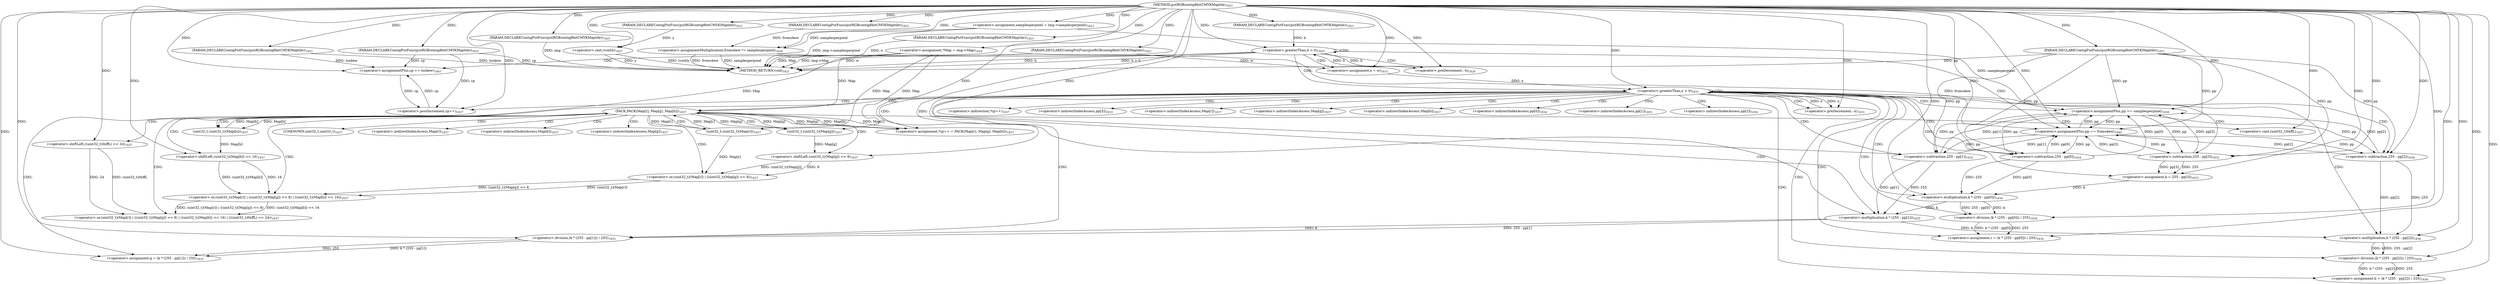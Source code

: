 digraph "putRGBcontig8bitCMYKMaptile" {  
"53186" [label = <(METHOD,putRGBcontig8bitCMYKMaptile)<SUB>1821</SUB>> ]
"53326" [label = <(METHOD_RETURN,void)<SUB>1821</SUB>> ]
"53187" [label = <(PARAM,DECLAREContigPutFunc(putRGBcontig8bitCMYKMaptile))<SUB>1821</SUB>> ]
"53188" [label = <(PARAM,DECLAREContigPutFunc(putRGBcontig8bitCMYKMaptile))<SUB>1821</SUB>> ]
"53189" [label = <(PARAM,DECLAREContigPutFunc(putRGBcontig8bitCMYKMaptile))<SUB>1821</SUB>> ]
"53190" [label = <(PARAM,DECLAREContigPutFunc(putRGBcontig8bitCMYKMaptile))<SUB>1821</SUB>> ]
"53191" [label = <(PARAM,DECLAREContigPutFunc(putRGBcontig8bitCMYKMaptile))<SUB>1821</SUB>> ]
"53192" [label = <(PARAM,DECLAREContigPutFunc(putRGBcontig8bitCMYKMaptile))<SUB>1821</SUB>> ]
"53193" [label = <(PARAM,DECLAREContigPutFunc(putRGBcontig8bitCMYKMaptile))<SUB>1821</SUB>> ]
"53194" [label = <(PARAM,DECLAREContigPutFunc(putRGBcontig8bitCMYKMaptile))<SUB>1821</SUB>> ]
"53195" [label = <(PARAM,DECLAREContigPutFunc(putRGBcontig8bitCMYKMaptile))<SUB>1821</SUB>> ]
"53198" [label = <(&lt;operator&gt;.assignment,samplesperpixel = img-&gt;samplesperpixel)<SUB>1823</SUB>> ]
"53204" [label = <(&lt;operator&gt;.assignment,*Map = img-&gt;Map)<SUB>1824</SUB>> ]
"53213" [label = <(&lt;operator&gt;.cast,(void)y)<SUB>1827</SUB>> ]
"53216" [label = <(&lt;operator&gt;.assignmentMultiplication,fromskew *= samplesperpixel)<SUB>1828</SUB>> ]
"53221" [label = <(&lt;operator&gt;.greaterThan,h &gt; 0)<SUB>1829</SUB>> ]
"53224" [label = <(&lt;operator&gt;.preDecrement,--h)<SUB>1829</SUB>> ]
"53320" [label = <(&lt;operator&gt;.assignmentPlus,pp += fromskew)<SUB>1840</SUB>> ]
"53323" [label = <(&lt;operator&gt;.assignmentPlus,cp += toskew)<SUB>1841</SUB>> ]
"53232" [label = <(&lt;operator&gt;.greaterThan,x &gt; 0)<SUB>1831</SUB>> ]
"53235" [label = <(&lt;operator&gt;.preDecrement,--x)<SUB>1831</SUB>> ]
"53229" [label = <(&lt;operator&gt;.assignment,x = w)<SUB>1831</SUB>> ]
"53238" [label = <(&lt;operator&gt;.assignment,k = 255 - pp[3])<SUB>1833</SUB>> ]
"53245" [label = <(&lt;operator&gt;.assignment,r = (k * (255 - pp[0])) / 255)<SUB>1834</SUB>> ]
"53256" [label = <(&lt;operator&gt;.assignment,g = (k * (255 - pp[1])) / 255)<SUB>1835</SUB>> ]
"53267" [label = <(&lt;operator&gt;.assignment,b = (k * (255 - pp[2])) / 255)<SUB>1836</SUB>> ]
"53278" [label = <(&lt;operator&gt;.assignment,*cp++ = PACK(Map[r], Map[g], Map[b]))<SUB>1837</SUB>> ]
"53317" [label = <(&lt;operator&gt;.assignmentPlus,pp += samplesperpixel)<SUB>1838</SUB>> ]
"53240" [label = <(&lt;operator&gt;.subtraction,255 - pp[3])<SUB>1833</SUB>> ]
"53247" [label = <(&lt;operator&gt;.division,(k * (255 - pp[0])) / 255)<SUB>1834</SUB>> ]
"53258" [label = <(&lt;operator&gt;.division,(k * (255 - pp[1])) / 255)<SUB>1835</SUB>> ]
"53269" [label = <(&lt;operator&gt;.division,(k * (255 - pp[2])) / 255)<SUB>1836</SUB>> ]
"53282" [label = <(PACK,PACK(Map[r], Map[g], Map[b]))<SUB>1837</SUB>> ]
"53248" [label = <(&lt;operator&gt;.multiplication,k * (255 - pp[0]))<SUB>1834</SUB>> ]
"53259" [label = <(&lt;operator&gt;.multiplication,k * (255 - pp[1]))<SUB>1835</SUB>> ]
"53270" [label = <(&lt;operator&gt;.multiplication,k * (255 - pp[2]))<SUB>1836</SUB>> ]
"53280" [label = <(&lt;operator&gt;.postIncrement,cp++)<SUB>1837</SUB>> ]
"53293" [label = <(&lt;operator&gt;.or,(uint32_t)(Map[r]) | ((uint32_t)(Map[g]) &lt;&lt; 8) | ((uint32_t)(Map[b]) &lt;&lt; 16) | (((uint32_t)0xffL) &lt;&lt; 24))<SUB>1837</SUB>> ]
"53250" [label = <(&lt;operator&gt;.subtraction,255 - pp[0])<SUB>1834</SUB>> ]
"53261" [label = <(&lt;operator&gt;.subtraction,255 - pp[1])<SUB>1835</SUB>> ]
"53272" [label = <(&lt;operator&gt;.subtraction,255 - pp[2])<SUB>1836</SUB>> ]
"53294" [label = <(&lt;operator&gt;.or,(uint32_t)(Map[r]) | ((uint32_t)(Map[g]) &lt;&lt; 8) | ((uint32_t)(Map[b]) &lt;&lt; 16))<SUB>1837</SUB>> ]
"53312" [label = <(&lt;operator&gt;.shiftLeft,((uint32_t)0xffL) &lt;&lt; 24)<SUB>1837</SUB>> ]
"53295" [label = <(&lt;operator&gt;.or,(uint32_t)(Map[r]) | ((uint32_t)(Map[g]) &lt;&lt; 8))<SUB>1837</SUB>> ]
"53306" [label = <(&lt;operator&gt;.shiftLeft,(uint32_t)(Map[b]) &lt;&lt; 16)<SUB>1837</SUB>> ]
"53313" [label = <(&lt;operator&gt;.cast,(uint32_t)0xffL)<SUB>1837</SUB>> ]
"53296" [label = <(uint32_t,(uint32_t)(Map[r]))<SUB>1837</SUB>> ]
"53300" [label = <(&lt;operator&gt;.shiftLeft,(uint32_t)(Map[g]) &lt;&lt; 8)<SUB>1837</SUB>> ]
"53307" [label = <(uint32_t,(uint32_t)(Map[b]))<SUB>1837</SUB>> ]
"53301" [label = <(uint32_t,(uint32_t)(Map[g]))<SUB>1837</SUB>> ]
"53279" [label = <(&lt;operator&gt;.indirection,*cp++)<SUB>1837</SUB>> ]
"53242" [label = <(&lt;operator&gt;.indirectIndexAccess,pp[3])<SUB>1833</SUB>> ]
"53283" [label = <(&lt;operator&gt;.indirectIndexAccess,Map[r])<SUB>1837</SUB>> ]
"53286" [label = <(&lt;operator&gt;.indirectIndexAccess,Map[g])<SUB>1837</SUB>> ]
"53289" [label = <(&lt;operator&gt;.indirectIndexAccess,Map[b])<SUB>1837</SUB>> ]
"53252" [label = <(&lt;operator&gt;.indirectIndexAccess,pp[0])<SUB>1834</SUB>> ]
"53263" [label = <(&lt;operator&gt;.indirectIndexAccess,pp[1])<SUB>1835</SUB>> ]
"53274" [label = <(&lt;operator&gt;.indirectIndexAccess,pp[2])<SUB>1836</SUB>> ]
"53314" [label = <(UNKNOWN,uint32_t,uint32_t)<SUB>1837</SUB>> ]
"53297" [label = <(&lt;operator&gt;.indirectIndexAccess,Map[r])<SUB>1837</SUB>> ]
"53308" [label = <(&lt;operator&gt;.indirectIndexAccess,Map[b])<SUB>1837</SUB>> ]
"53302" [label = <(&lt;operator&gt;.indirectIndexAccess,Map[g])<SUB>1837</SUB>> ]
  "53187" -> "53326"  [ label = "DDG: img"] 
  "53188" -> "53326"  [ label = "DDG: cp"] 
  "53189" -> "53326"  [ label = "DDG: x"] 
  "53191" -> "53326"  [ label = "DDG: w"] 
  "53194" -> "53326"  [ label = "DDG: toskew"] 
  "53195" -> "53326"  [ label = "DDG: pp"] 
  "53198" -> "53326"  [ label = "DDG: img-&gt;samplesperpixel"] 
  "53204" -> "53326"  [ label = "DDG: Map"] 
  "53204" -> "53326"  [ label = "DDG: img-&gt;Map"] 
  "53213" -> "53326"  [ label = "DDG: y"] 
  "53213" -> "53326"  [ label = "DDG: (void)y"] 
  "53216" -> "53326"  [ label = "DDG: fromskew"] 
  "53216" -> "53326"  [ label = "DDG: samplesperpixel"] 
  "53221" -> "53326"  [ label = "DDG: h"] 
  "53221" -> "53326"  [ label = "DDG: h &gt; 0"] 
  "53186" -> "53187"  [ label = "DDG: "] 
  "53186" -> "53188"  [ label = "DDG: "] 
  "53186" -> "53189"  [ label = "DDG: "] 
  "53186" -> "53190"  [ label = "DDG: "] 
  "53186" -> "53191"  [ label = "DDG: "] 
  "53186" -> "53192"  [ label = "DDG: "] 
  "53186" -> "53193"  [ label = "DDG: "] 
  "53186" -> "53194"  [ label = "DDG: "] 
  "53186" -> "53195"  [ label = "DDG: "] 
  "53190" -> "53213"  [ label = "DDG: y"] 
  "53186" -> "53213"  [ label = "DDG: "] 
  "53198" -> "53216"  [ label = "DDG: samplesperpixel"] 
  "53186" -> "53216"  [ label = "DDG: "] 
  "53186" -> "53198"  [ label = "DDG: "] 
  "53186" -> "53204"  [ label = "DDG: "] 
  "53193" -> "53216"  [ label = "DDG: fromskew"] 
  "53224" -> "53221"  [ label = "DDG: h"] 
  "53192" -> "53221"  [ label = "DDG: h"] 
  "53186" -> "53221"  [ label = "DDG: "] 
  "53221" -> "53224"  [ label = "DDG: h"] 
  "53186" -> "53224"  [ label = "DDG: "] 
  "53216" -> "53320"  [ label = "DDG: fromskew"] 
  "53186" -> "53320"  [ label = "DDG: "] 
  "53194" -> "53323"  [ label = "DDG: toskew"] 
  "53186" -> "53323"  [ label = "DDG: "] 
  "53240" -> "53320"  [ label = "DDG: pp[3]"] 
  "53250" -> "53320"  [ label = "DDG: pp[0]"] 
  "53261" -> "53320"  [ label = "DDG: pp[1]"] 
  "53272" -> "53320"  [ label = "DDG: pp[2]"] 
  "53317" -> "53320"  [ label = "DDG: pp"] 
  "53195" -> "53320"  [ label = "DDG: pp"] 
  "53280" -> "53323"  [ label = "DDG: cp"] 
  "53188" -> "53323"  [ label = "DDG: cp"] 
  "53191" -> "53229"  [ label = "DDG: w"] 
  "53186" -> "53229"  [ label = "DDG: "] 
  "53229" -> "53232"  [ label = "DDG: x"] 
  "53235" -> "53232"  [ label = "DDG: x"] 
  "53186" -> "53232"  [ label = "DDG: "] 
  "53232" -> "53235"  [ label = "DDG: x"] 
  "53186" -> "53235"  [ label = "DDG: "] 
  "53240" -> "53238"  [ label = "DDG: 255"] 
  "53240" -> "53238"  [ label = "DDG: pp[3]"] 
  "53247" -> "53245"  [ label = "DDG: k * (255 - pp[0])"] 
  "53247" -> "53245"  [ label = "DDG: 255"] 
  "53258" -> "53256"  [ label = "DDG: k * (255 - pp[1])"] 
  "53258" -> "53256"  [ label = "DDG: 255"] 
  "53269" -> "53267"  [ label = "DDG: k * (255 - pp[2])"] 
  "53269" -> "53267"  [ label = "DDG: 255"] 
  "53282" -> "53278"  [ label = "DDG: Map[r]"] 
  "53282" -> "53278"  [ label = "DDG: Map[g]"] 
  "53282" -> "53278"  [ label = "DDG: Map[b]"] 
  "53186" -> "53317"  [ label = "DDG: "] 
  "53198" -> "53317"  [ label = "DDG: samplesperpixel"] 
  "53186" -> "53238"  [ label = "DDG: "] 
  "53186" -> "53245"  [ label = "DDG: "] 
  "53186" -> "53256"  [ label = "DDG: "] 
  "53186" -> "53267"  [ label = "DDG: "] 
  "53320" -> "53317"  [ label = "DDG: pp"] 
  "53240" -> "53317"  [ label = "DDG: pp[3]"] 
  "53250" -> "53317"  [ label = "DDG: pp[0]"] 
  "53261" -> "53317"  [ label = "DDG: pp[1]"] 
  "53272" -> "53317"  [ label = "DDG: pp[2]"] 
  "53195" -> "53317"  [ label = "DDG: pp"] 
  "53186" -> "53240"  [ label = "DDG: "] 
  "53320" -> "53240"  [ label = "DDG: pp"] 
  "53317" -> "53240"  [ label = "DDG: pp"] 
  "53195" -> "53240"  [ label = "DDG: pp"] 
  "53248" -> "53247"  [ label = "DDG: k"] 
  "53248" -> "53247"  [ label = "DDG: 255 - pp[0]"] 
  "53186" -> "53247"  [ label = "DDG: "] 
  "53259" -> "53258"  [ label = "DDG: k"] 
  "53259" -> "53258"  [ label = "DDG: 255 - pp[1]"] 
  "53186" -> "53258"  [ label = "DDG: "] 
  "53270" -> "53269"  [ label = "DDG: k"] 
  "53270" -> "53269"  [ label = "DDG: 255 - pp[2]"] 
  "53186" -> "53269"  [ label = "DDG: "] 
  "53204" -> "53282"  [ label = "DDG: Map"] 
  "53296" -> "53282"  [ label = "DDG: Map[r]"] 
  "53301" -> "53282"  [ label = "DDG: Map[g]"] 
  "53307" -> "53282"  [ label = "DDG: Map[b]"] 
  "53238" -> "53248"  [ label = "DDG: k"] 
  "53186" -> "53248"  [ label = "DDG: "] 
  "53250" -> "53248"  [ label = "DDG: 255"] 
  "53250" -> "53248"  [ label = "DDG: pp[0]"] 
  "53248" -> "53259"  [ label = "DDG: k"] 
  "53186" -> "53259"  [ label = "DDG: "] 
  "53261" -> "53259"  [ label = "DDG: 255"] 
  "53261" -> "53259"  [ label = "DDG: pp[1]"] 
  "53259" -> "53270"  [ label = "DDG: k"] 
  "53186" -> "53270"  [ label = "DDG: "] 
  "53272" -> "53270"  [ label = "DDG: 255"] 
  "53272" -> "53270"  [ label = "DDG: pp[2]"] 
  "53323" -> "53280"  [ label = "DDG: cp"] 
  "53188" -> "53280"  [ label = "DDG: cp"] 
  "53186" -> "53280"  [ label = "DDG: "] 
  "53186" -> "53250"  [ label = "DDG: "] 
  "53320" -> "53250"  [ label = "DDG: pp"] 
  "53317" -> "53250"  [ label = "DDG: pp"] 
  "53195" -> "53250"  [ label = "DDG: pp"] 
  "53186" -> "53261"  [ label = "DDG: "] 
  "53320" -> "53261"  [ label = "DDG: pp"] 
  "53317" -> "53261"  [ label = "DDG: pp"] 
  "53195" -> "53261"  [ label = "DDG: pp"] 
  "53186" -> "53272"  [ label = "DDG: "] 
  "53320" -> "53272"  [ label = "DDG: pp"] 
  "53317" -> "53272"  [ label = "DDG: pp"] 
  "53195" -> "53272"  [ label = "DDG: pp"] 
  "53294" -> "53293"  [ label = "DDG: (uint32_t)(Map[r]) | ((uint32_t)(Map[g]) &lt;&lt; 8)"] 
  "53294" -> "53293"  [ label = "DDG: (uint32_t)(Map[b]) &lt;&lt; 16"] 
  "53312" -> "53293"  [ label = "DDG: (uint32_t)0xffL"] 
  "53312" -> "53293"  [ label = "DDG: 24"] 
  "53295" -> "53294"  [ label = "DDG: (uint32_t)(Map[r])"] 
  "53295" -> "53294"  [ label = "DDG: (uint32_t)(Map[g]) &lt;&lt; 8"] 
  "53306" -> "53294"  [ label = "DDG: (uint32_t)(Map[b])"] 
  "53306" -> "53294"  [ label = "DDG: 16"] 
  "53186" -> "53312"  [ label = "DDG: "] 
  "53296" -> "53295"  [ label = "DDG: Map[r]"] 
  "53300" -> "53295"  [ label = "DDG: (uint32_t)(Map[g])"] 
  "53300" -> "53295"  [ label = "DDG: 8"] 
  "53307" -> "53306"  [ label = "DDG: Map[b]"] 
  "53186" -> "53306"  [ label = "DDG: "] 
  "53186" -> "53313"  [ label = "DDG: "] 
  "53204" -> "53296"  [ label = "DDG: Map"] 
  "53282" -> "53296"  [ label = "DDG: Map[r]"] 
  "53301" -> "53300"  [ label = "DDG: Map[g]"] 
  "53186" -> "53300"  [ label = "DDG: "] 
  "53204" -> "53307"  [ label = "DDG: Map"] 
  "53282" -> "53307"  [ label = "DDG: Map[b]"] 
  "53204" -> "53301"  [ label = "DDG: Map"] 
  "53282" -> "53301"  [ label = "DDG: Map[g]"] 
  "53221" -> "53320"  [ label = "CDG: "] 
  "53221" -> "53224"  [ label = "CDG: "] 
  "53221" -> "53229"  [ label = "CDG: "] 
  "53221" -> "53323"  [ label = "CDG: "] 
  "53221" -> "53221"  [ label = "CDG: "] 
  "53221" -> "53232"  [ label = "CDG: "] 
  "53232" -> "53282"  [ label = "CDG: "] 
  "53232" -> "53245"  [ label = "CDG: "] 
  "53232" -> "53252"  [ label = "CDG: "] 
  "53232" -> "53261"  [ label = "CDG: "] 
  "53232" -> "53269"  [ label = "CDG: "] 
  "53232" -> "53259"  [ label = "CDG: "] 
  "53232" -> "53278"  [ label = "CDG: "] 
  "53232" -> "53286"  [ label = "CDG: "] 
  "53232" -> "53242"  [ label = "CDG: "] 
  "53232" -> "53283"  [ label = "CDG: "] 
  "53232" -> "53240"  [ label = "CDG: "] 
  "53232" -> "53279"  [ label = "CDG: "] 
  "53232" -> "53248"  [ label = "CDG: "] 
  "53232" -> "53267"  [ label = "CDG: "] 
  "53232" -> "53258"  [ label = "CDG: "] 
  "53232" -> "53274"  [ label = "CDG: "] 
  "53232" -> "53235"  [ label = "CDG: "] 
  "53232" -> "53250"  [ label = "CDG: "] 
  "53232" -> "53256"  [ label = "CDG: "] 
  "53232" -> "53280"  [ label = "CDG: "] 
  "53232" -> "53247"  [ label = "CDG: "] 
  "53232" -> "53263"  [ label = "CDG: "] 
  "53232" -> "53289"  [ label = "CDG: "] 
  "53232" -> "53238"  [ label = "CDG: "] 
  "53232" -> "53272"  [ label = "CDG: "] 
  "53232" -> "53317"  [ label = "CDG: "] 
  "53232" -> "53270"  [ label = "CDG: "] 
  "53232" -> "53232"  [ label = "CDG: "] 
  "53282" -> "53295"  [ label = "CDG: "] 
  "53282" -> "53302"  [ label = "CDG: "] 
  "53282" -> "53313"  [ label = "CDG: "] 
  "53282" -> "53307"  [ label = "CDG: "] 
  "53282" -> "53312"  [ label = "CDG: "] 
  "53282" -> "53297"  [ label = "CDG: "] 
  "53282" -> "53294"  [ label = "CDG: "] 
  "53282" -> "53308"  [ label = "CDG: "] 
  "53282" -> "53293"  [ label = "CDG: "] 
  "53282" -> "53306"  [ label = "CDG: "] 
  "53282" -> "53300"  [ label = "CDG: "] 
  "53282" -> "53296"  [ label = "CDG: "] 
  "53282" -> "53314"  [ label = "CDG: "] 
  "53282" -> "53301"  [ label = "CDG: "] 
}
